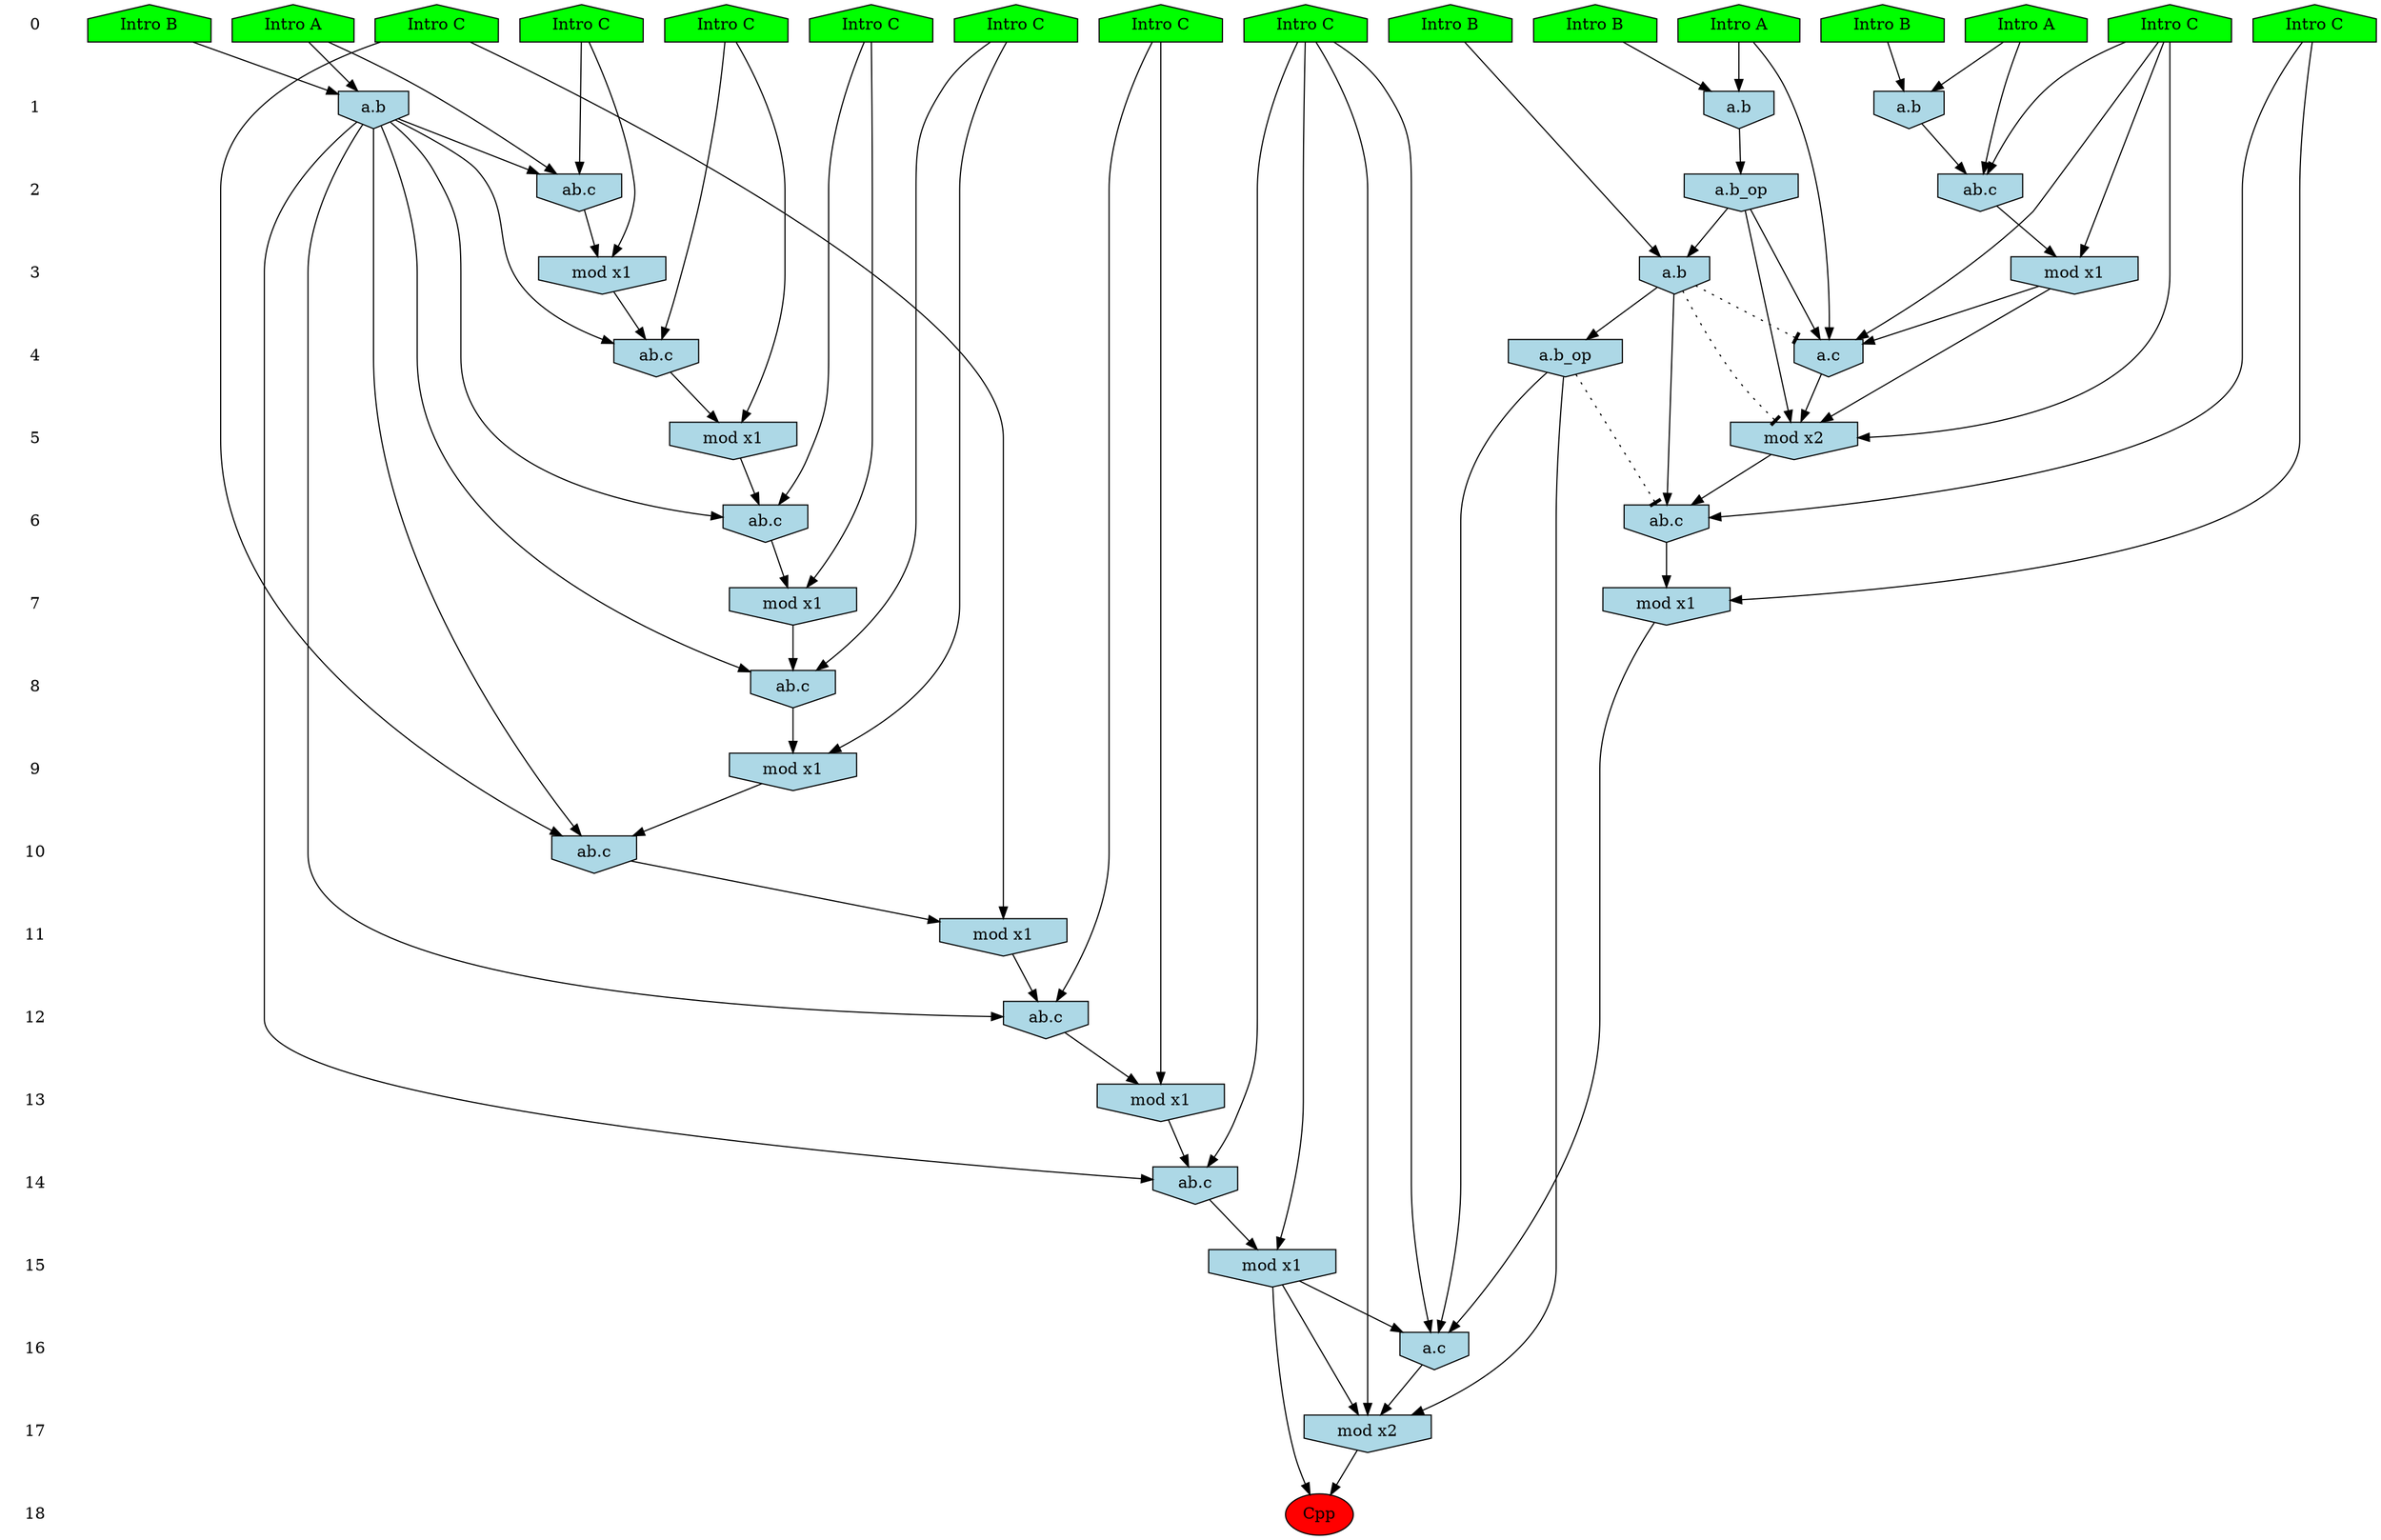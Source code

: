 /* Compression of 1 causal flows obtained in average at 1.698045E+01 t.u */
/* Compressed causal flows were: [2947] */
digraph G{
 ranksep=.5 ; 
{ rank = same ; "0" [shape=plaintext] ; node_1 [label ="Intro A", shape=house, style=filled, fillcolor=green] ;
node_2 [label ="Intro B", shape=house, style=filled, fillcolor=green] ;
node_3 [label ="Intro B", shape=house, style=filled, fillcolor=green] ;
node_4 [label ="Intro A", shape=house, style=filled, fillcolor=green] ;
node_5 [label ="Intro B", shape=house, style=filled, fillcolor=green] ;
node_6 [label ="Intro A", shape=house, style=filled, fillcolor=green] ;
node_7 [label ="Intro B", shape=house, style=filled, fillcolor=green] ;
node_8 [label ="Intro C", shape=house, style=filled, fillcolor=green] ;
node_9 [label ="Intro C", shape=house, style=filled, fillcolor=green] ;
node_10 [label ="Intro C", shape=house, style=filled, fillcolor=green] ;
node_11 [label ="Intro C", shape=house, style=filled, fillcolor=green] ;
node_12 [label ="Intro C", shape=house, style=filled, fillcolor=green] ;
node_13 [label ="Intro C", shape=house, style=filled, fillcolor=green] ;
node_14 [label ="Intro C", shape=house, style=filled, fillcolor=green] ;
node_15 [label ="Intro C", shape=house, style=filled, fillcolor=green] ;
node_16 [label ="Intro C", shape=house, style=filled, fillcolor=green] ;
}
{ rank = same ; "1" [shape=plaintext] ; node_17 [label="a.b", shape=invhouse, style=filled, fillcolor = lightblue] ;
node_20 [label="a.b", shape=invhouse, style=filled, fillcolor = lightblue] ;
node_21 [label="a.b", shape=invhouse, style=filled, fillcolor = lightblue] ;
}
{ rank = same ; "2" [shape=plaintext] ; node_18 [label="ab.c", shape=invhouse, style=filled, fillcolor = lightblue] ;
node_22 [label="a.b_op", shape=invhouse, style=filled, fillcolor = lightblue] ;
node_25 [label="ab.c", shape=invhouse, style=filled, fillcolor = lightblue] ;
}
{ rank = same ; "3" [shape=plaintext] ; node_19 [label="mod x1", shape=invhouse, style=filled, fillcolor = lightblue] ;
node_26 [label="mod x1", shape=invhouse, style=filled, fillcolor = lightblue] ;
node_37 [label="a.b", shape=invhouse, style=filled, fillcolor = lightblue] ;
}
{ rank = same ; "4" [shape=plaintext] ; node_23 [label="a.c", shape=invhouse, style=filled, fillcolor = lightblue] ;
node_27 [label="ab.c", shape=invhouse, style=filled, fillcolor = lightblue] ;
node_39 [label="a.b_op", shape=invhouse, style=filled, fillcolor = lightblue] ;
}
{ rank = same ; "5" [shape=plaintext] ; node_24 [label="mod x2", shape=invhouse, style=filled, fillcolor = lightblue] ;
node_28 [label="mod x1", shape=invhouse, style=filled, fillcolor = lightblue] ;
}
{ rank = same ; "6" [shape=plaintext] ; node_29 [label="ab.c", shape=invhouse, style=filled, fillcolor = lightblue] ;
node_38 [label="ab.c", shape=invhouse, style=filled, fillcolor = lightblue] ;
}
{ rank = same ; "7" [shape=plaintext] ; node_30 [label="mod x1", shape=invhouse, style=filled, fillcolor = lightblue] ;
node_41 [label="mod x1", shape=invhouse, style=filled, fillcolor = lightblue] ;
}
{ rank = same ; "8" [shape=plaintext] ; node_31 [label="ab.c", shape=invhouse, style=filled, fillcolor = lightblue] ;
}
{ rank = same ; "9" [shape=plaintext] ; node_32 [label="mod x1", shape=invhouse, style=filled, fillcolor = lightblue] ;
}
{ rank = same ; "10" [shape=plaintext] ; node_33 [label="ab.c", shape=invhouse, style=filled, fillcolor = lightblue] ;
}
{ rank = same ; "11" [shape=plaintext] ; node_34 [label="mod x1", shape=invhouse, style=filled, fillcolor = lightblue] ;
}
{ rank = same ; "12" [shape=plaintext] ; node_35 [label="ab.c", shape=invhouse, style=filled, fillcolor = lightblue] ;
}
{ rank = same ; "13" [shape=plaintext] ; node_36 [label="mod x1", shape=invhouse, style=filled, fillcolor = lightblue] ;
}
{ rank = same ; "14" [shape=plaintext] ; node_40 [label="ab.c", shape=invhouse, style=filled, fillcolor = lightblue] ;
}
{ rank = same ; "15" [shape=plaintext] ; node_42 [label="mod x1", shape=invhouse, style=filled, fillcolor = lightblue] ;
}
{ rank = same ; "16" [shape=plaintext] ; node_43 [label="a.c", shape=invhouse, style=filled, fillcolor = lightblue] ;
}
{ rank = same ; "17" [shape=plaintext] ; node_44 [label="mod x2", shape=invhouse, style=filled, fillcolor = lightblue] ;
}
{ rank = same ; "18" [shape=plaintext] ; node_45 [label ="Cpp", style=filled, fillcolor=red] ;
}
"0" -> "1" [style="invis"]; 
"1" -> "2" [style="invis"]; 
"2" -> "3" [style="invis"]; 
"3" -> "4" [style="invis"]; 
"4" -> "5" [style="invis"]; 
"5" -> "6" [style="invis"]; 
"6" -> "7" [style="invis"]; 
"7" -> "8" [style="invis"]; 
"8" -> "9" [style="invis"]; 
"9" -> "10" [style="invis"]; 
"10" -> "11" [style="invis"]; 
"11" -> "12" [style="invis"]; 
"12" -> "13" [style="invis"]; 
"13" -> "14" [style="invis"]; 
"14" -> "15" [style="invis"]; 
"15" -> "16" [style="invis"]; 
"16" -> "17" [style="invis"]; 
"17" -> "18" [style="invis"]; 
node_4 -> node_17
node_5 -> node_17
node_4 -> node_18
node_10 -> node_18
node_17 -> node_18
node_10 -> node_19
node_18 -> node_19
node_1 -> node_20
node_3 -> node_20
node_2 -> node_21
node_6 -> node_21
node_21 -> node_22
node_6 -> node_23
node_10 -> node_23
node_19 -> node_23
node_22 -> node_23
node_10 -> node_24
node_19 -> node_24
node_22 -> node_24
node_23 -> node_24
node_1 -> node_25
node_14 -> node_25
node_20 -> node_25
node_14 -> node_26
node_25 -> node_26
node_8 -> node_27
node_20 -> node_27
node_26 -> node_27
node_8 -> node_28
node_27 -> node_28
node_16 -> node_29
node_20 -> node_29
node_28 -> node_29
node_16 -> node_30
node_29 -> node_30
node_12 -> node_31
node_20 -> node_31
node_30 -> node_31
node_12 -> node_32
node_31 -> node_32
node_9 -> node_33
node_20 -> node_33
node_32 -> node_33
node_9 -> node_34
node_33 -> node_34
node_11 -> node_35
node_20 -> node_35
node_34 -> node_35
node_11 -> node_36
node_35 -> node_36
node_7 -> node_37
node_22 -> node_37
node_13 -> node_38
node_24 -> node_38
node_37 -> node_38
node_37 -> node_39
node_15 -> node_40
node_20 -> node_40
node_36 -> node_40
node_13 -> node_41
node_38 -> node_41
node_15 -> node_42
node_40 -> node_42
node_15 -> node_43
node_39 -> node_43
node_41 -> node_43
node_42 -> node_43
node_15 -> node_44
node_39 -> node_44
node_42 -> node_44
node_43 -> node_44
node_42 -> node_45
node_44 -> node_45
node_37 -> node_24 [style=dotted, arrowhead = tee] 
node_37 -> node_23 [style=dotted, arrowhead = tee] 
node_39 -> node_38 [style=dotted, arrowhead = tee] 
}
/*
 Dot generation time: 0.000194
*/